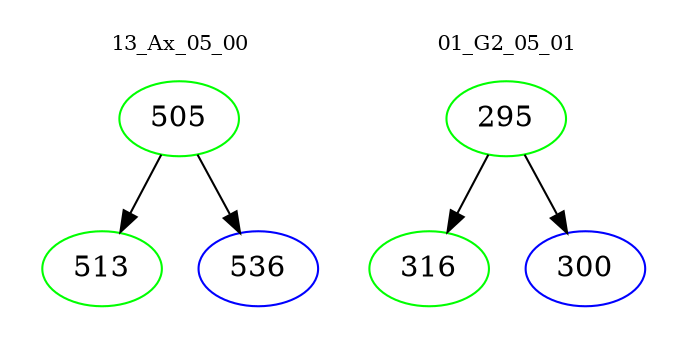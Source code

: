 digraph{
subgraph cluster_0 {
color = white
label = "13_Ax_05_00";
fontsize=10;
T0_505 [label="505", color="green"]
T0_505 -> T0_513 [color="black"]
T0_513 [label="513", color="green"]
T0_505 -> T0_536 [color="black"]
T0_536 [label="536", color="blue"]
}
subgraph cluster_1 {
color = white
label = "01_G2_05_01";
fontsize=10;
T1_295 [label="295", color="green"]
T1_295 -> T1_316 [color="black"]
T1_316 [label="316", color="green"]
T1_295 -> T1_300 [color="black"]
T1_300 [label="300", color="blue"]
}
}
